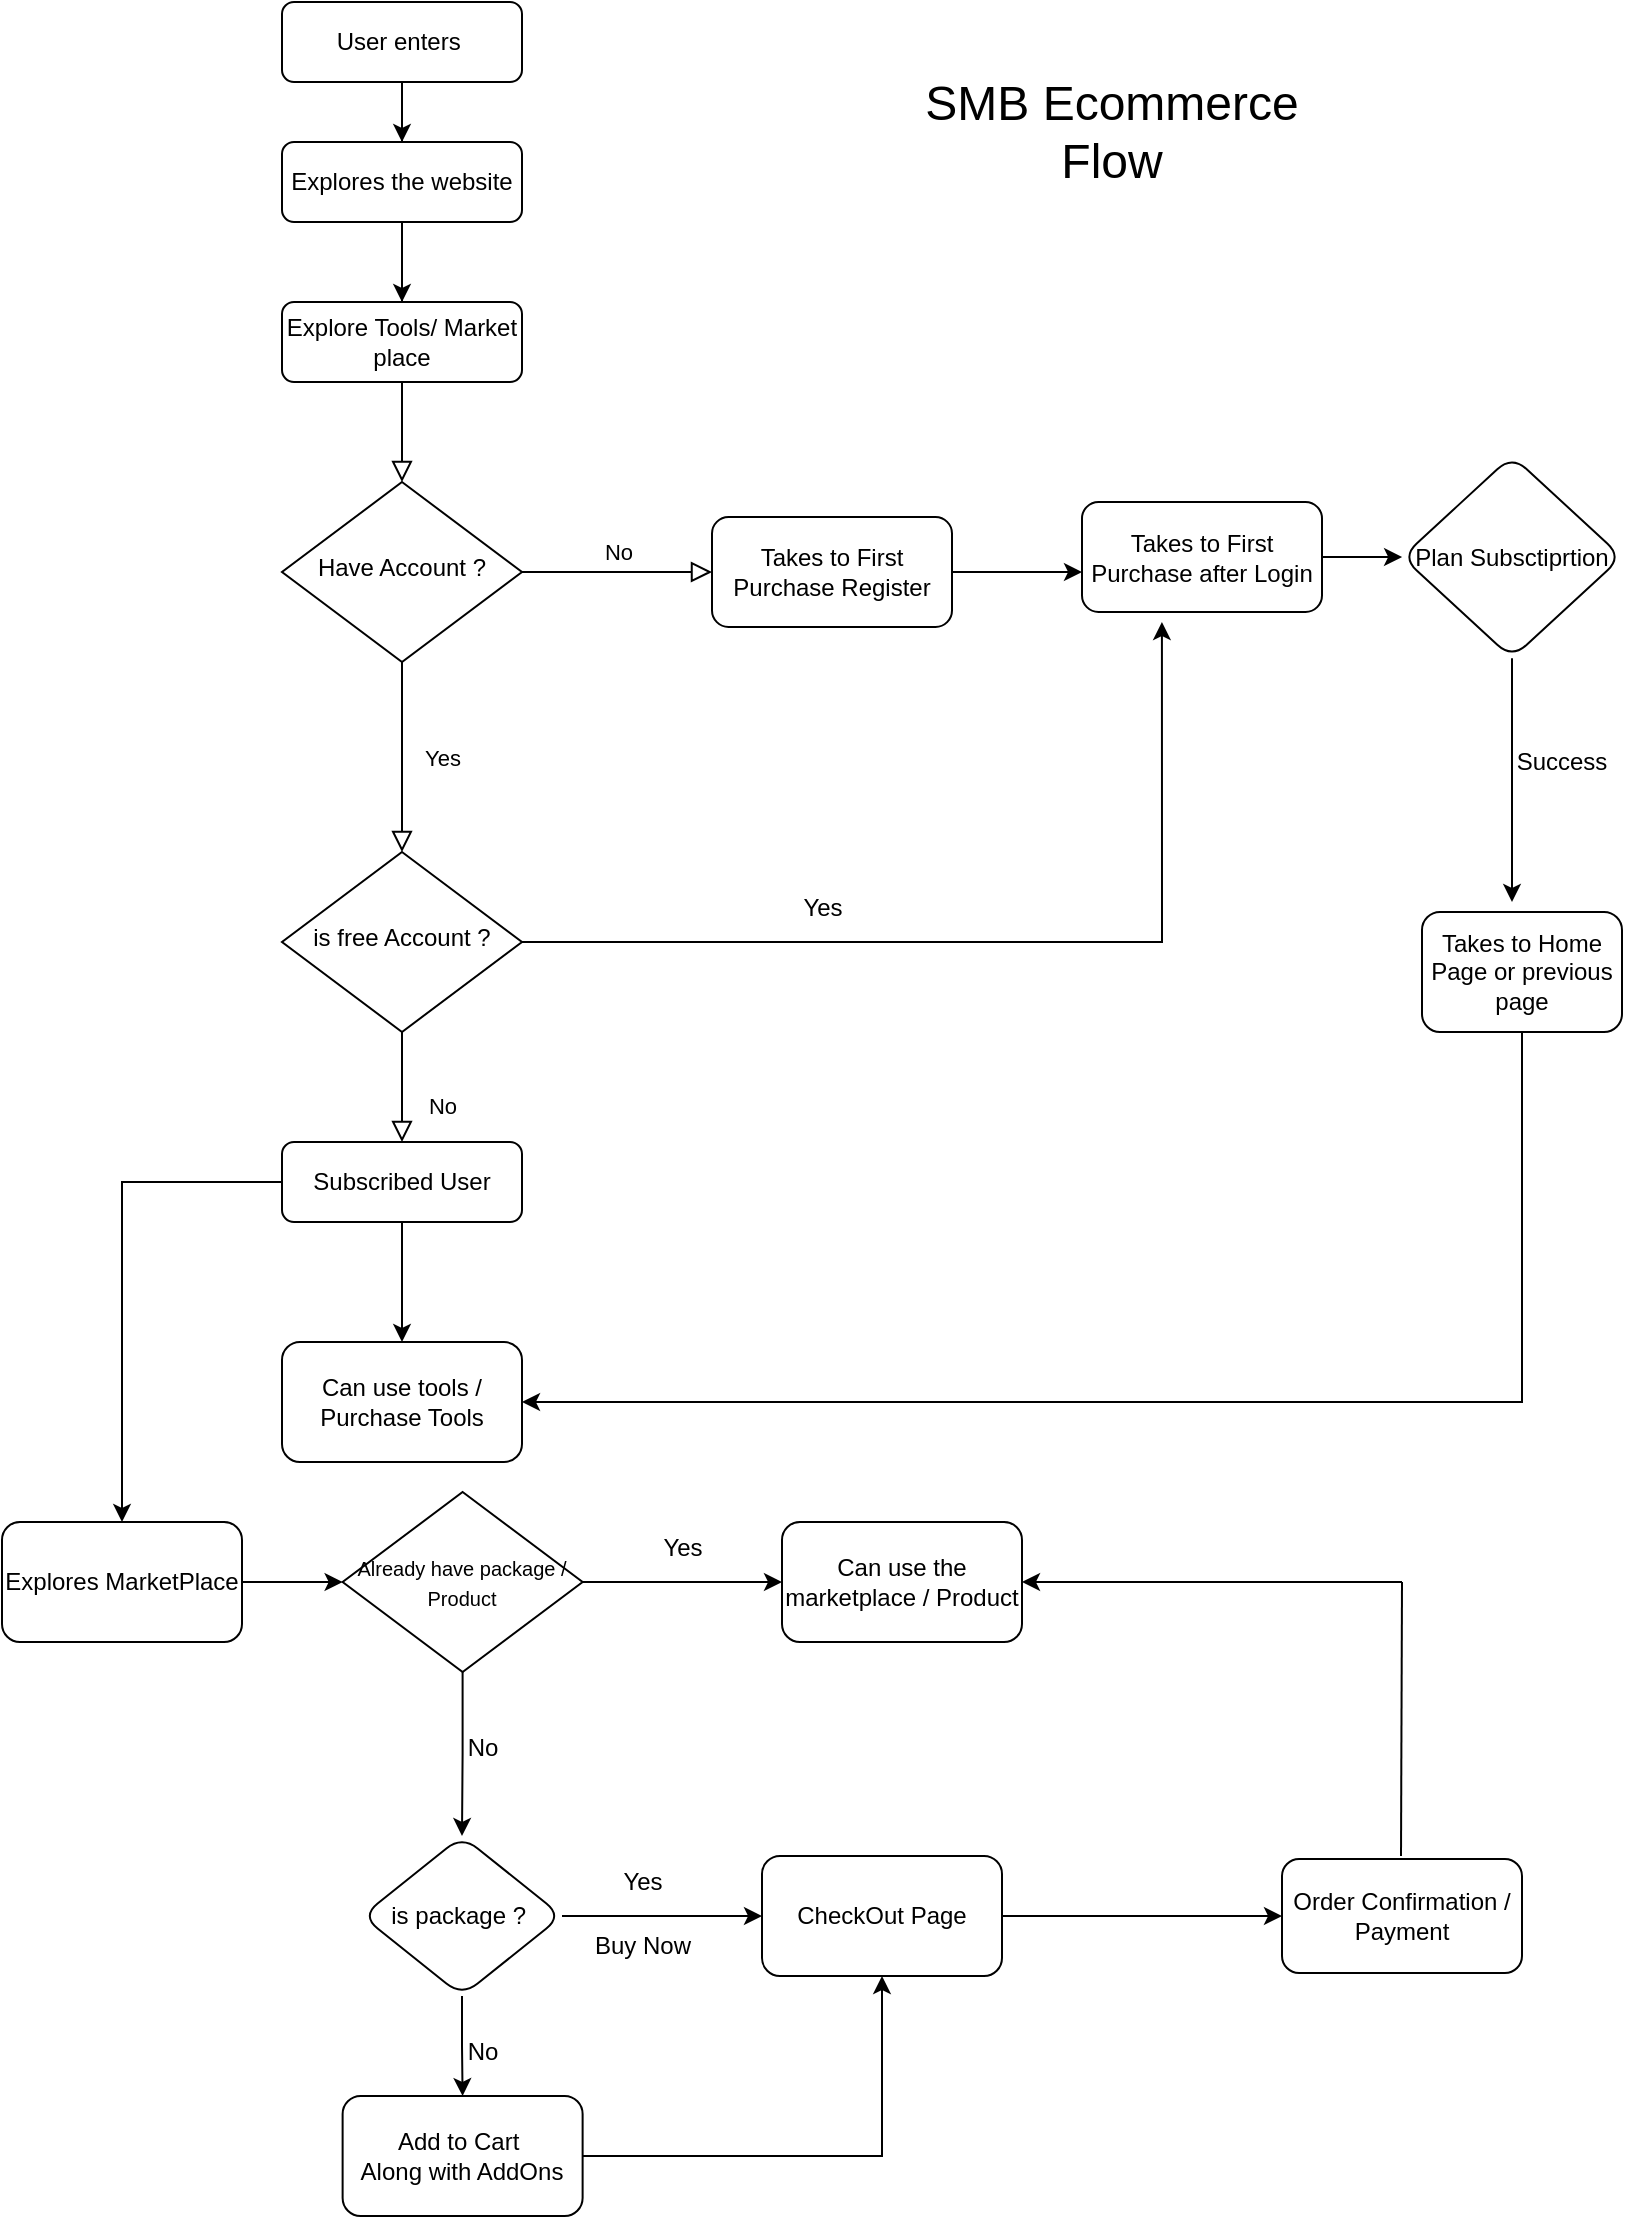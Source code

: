 <mxfile version="24.8.6">
  <diagram id="C5RBs43oDa-KdzZeNtuy" name="Page-1">
    <mxGraphModel dx="1434" dy="746" grid="1" gridSize="10" guides="1" tooltips="1" connect="1" arrows="1" fold="1" page="1" pageScale="1" pageWidth="827" pageHeight="1169" math="0" shadow="0">
      <root>
        <mxCell id="WIyWlLk6GJQsqaUBKTNV-0" />
        <mxCell id="WIyWlLk6GJQsqaUBKTNV-1" parent="WIyWlLk6GJQsqaUBKTNV-0" />
        <mxCell id="WIyWlLk6GJQsqaUBKTNV-2" value="" style="rounded=0;html=1;jettySize=auto;orthogonalLoop=1;fontSize=11;endArrow=block;endFill=0;endSize=8;strokeWidth=1;shadow=0;labelBackgroundColor=none;edgeStyle=orthogonalEdgeStyle;" parent="WIyWlLk6GJQsqaUBKTNV-1" source="WIyWlLk6GJQsqaUBKTNV-3" target="WIyWlLk6GJQsqaUBKTNV-6" edge="1">
          <mxGeometry relative="1" as="geometry" />
        </mxCell>
        <mxCell id="iomXLrxSrQIqFRzStOGy-3" style="edgeStyle=orthogonalEdgeStyle;rounded=0;orthogonalLoop=1;jettySize=auto;html=1;entryX=0.5;entryY=0;entryDx=0;entryDy=0;" parent="WIyWlLk6GJQsqaUBKTNV-1" source="WIyWlLk6GJQsqaUBKTNV-3" target="iomXLrxSrQIqFRzStOGy-0" edge="1">
          <mxGeometry relative="1" as="geometry" />
        </mxCell>
        <mxCell id="WIyWlLk6GJQsqaUBKTNV-3" value="User enters&amp;nbsp;" style="rounded=1;whiteSpace=wrap;html=1;fontSize=12;glass=0;strokeWidth=1;shadow=0;" parent="WIyWlLk6GJQsqaUBKTNV-1" vertex="1">
          <mxGeometry x="160" y="20" width="120" height="40" as="geometry" />
        </mxCell>
        <mxCell id="WIyWlLk6GJQsqaUBKTNV-4" value="Yes" style="rounded=0;html=1;jettySize=auto;orthogonalLoop=1;fontSize=11;endArrow=block;endFill=0;endSize=8;strokeWidth=1;shadow=0;labelBackgroundColor=none;edgeStyle=orthogonalEdgeStyle;" parent="WIyWlLk6GJQsqaUBKTNV-1" source="WIyWlLk6GJQsqaUBKTNV-6" target="WIyWlLk6GJQsqaUBKTNV-10" edge="1">
          <mxGeometry y="20" relative="1" as="geometry">
            <mxPoint as="offset" />
          </mxGeometry>
        </mxCell>
        <mxCell id="WIyWlLk6GJQsqaUBKTNV-5" value="No" style="edgeStyle=orthogonalEdgeStyle;rounded=0;html=1;jettySize=auto;orthogonalLoop=1;fontSize=11;endArrow=block;endFill=0;endSize=8;strokeWidth=1;shadow=0;labelBackgroundColor=none;" parent="WIyWlLk6GJQsqaUBKTNV-1" source="WIyWlLk6GJQsqaUBKTNV-6" target="WIyWlLk6GJQsqaUBKTNV-7" edge="1">
          <mxGeometry y="10" relative="1" as="geometry">
            <mxPoint as="offset" />
          </mxGeometry>
        </mxCell>
        <mxCell id="WIyWlLk6GJQsqaUBKTNV-6" value="Have Account ?" style="rhombus;whiteSpace=wrap;html=1;shadow=0;fontFamily=Helvetica;fontSize=12;align=center;strokeWidth=1;spacing=6;spacingTop=-4;" parent="WIyWlLk6GJQsqaUBKTNV-1" vertex="1">
          <mxGeometry x="160" y="260" width="120" height="90" as="geometry" />
        </mxCell>
        <mxCell id="iomXLrxSrQIqFRzStOGy-5" style="edgeStyle=orthogonalEdgeStyle;rounded=0;orthogonalLoop=1;jettySize=auto;html=1;" parent="WIyWlLk6GJQsqaUBKTNV-1" source="WIyWlLk6GJQsqaUBKTNV-7" edge="1">
          <mxGeometry relative="1" as="geometry">
            <mxPoint x="560" y="305" as="targetPoint" />
          </mxGeometry>
        </mxCell>
        <mxCell id="WIyWlLk6GJQsqaUBKTNV-7" value="Takes to First Purchase Register" style="rounded=1;whiteSpace=wrap;html=1;fontSize=12;glass=0;strokeWidth=1;shadow=0;" parent="WIyWlLk6GJQsqaUBKTNV-1" vertex="1">
          <mxGeometry x="375" y="277.5" width="120" height="55" as="geometry" />
        </mxCell>
        <mxCell id="WIyWlLk6GJQsqaUBKTNV-8" value="No" style="rounded=0;html=1;jettySize=auto;orthogonalLoop=1;fontSize=11;endArrow=block;endFill=0;endSize=8;strokeWidth=1;shadow=0;labelBackgroundColor=none;edgeStyle=orthogonalEdgeStyle;" parent="WIyWlLk6GJQsqaUBKTNV-1" source="WIyWlLk6GJQsqaUBKTNV-10" target="WIyWlLk6GJQsqaUBKTNV-11" edge="1">
          <mxGeometry x="0.333" y="20" relative="1" as="geometry">
            <mxPoint as="offset" />
          </mxGeometry>
        </mxCell>
        <mxCell id="WIyWlLk6GJQsqaUBKTNV-10" value="is free Account ?" style="rhombus;whiteSpace=wrap;html=1;shadow=0;fontFamily=Helvetica;fontSize=12;align=center;strokeWidth=1;spacing=6;spacingTop=-4;" parent="WIyWlLk6GJQsqaUBKTNV-1" vertex="1">
          <mxGeometry x="160" y="445" width="120" height="90" as="geometry" />
        </mxCell>
        <mxCell id="iomXLrxSrQIqFRzStOGy-10" style="edgeStyle=orthogonalEdgeStyle;rounded=0;orthogonalLoop=1;jettySize=auto;html=1;" parent="WIyWlLk6GJQsqaUBKTNV-1" source="WIyWlLk6GJQsqaUBKTNV-11" target="iomXLrxSrQIqFRzStOGy-11" edge="1">
          <mxGeometry relative="1" as="geometry">
            <mxPoint x="220" y="720" as="targetPoint" />
          </mxGeometry>
        </mxCell>
        <mxCell id="iomXLrxSrQIqFRzStOGy-14" style="edgeStyle=orthogonalEdgeStyle;rounded=0;orthogonalLoop=1;jettySize=auto;html=1;" parent="WIyWlLk6GJQsqaUBKTNV-1" source="WIyWlLk6GJQsqaUBKTNV-11" target="iomXLrxSrQIqFRzStOGy-15" edge="1">
          <mxGeometry relative="1" as="geometry">
            <mxPoint x="80" y="810" as="targetPoint" />
          </mxGeometry>
        </mxCell>
        <mxCell id="WIyWlLk6GJQsqaUBKTNV-11" value="Subscribed User" style="rounded=1;whiteSpace=wrap;html=1;fontSize=12;glass=0;strokeWidth=1;shadow=0;" parent="WIyWlLk6GJQsqaUBKTNV-1" vertex="1">
          <mxGeometry x="160" y="590" width="120" height="40" as="geometry" />
        </mxCell>
        <mxCell id="iomXLrxSrQIqFRzStOGy-4" style="edgeStyle=orthogonalEdgeStyle;rounded=0;orthogonalLoop=1;jettySize=auto;html=1;" parent="WIyWlLk6GJQsqaUBKTNV-1" source="iomXLrxSrQIqFRzStOGy-0" edge="1">
          <mxGeometry relative="1" as="geometry">
            <mxPoint x="220" y="170" as="targetPoint" />
          </mxGeometry>
        </mxCell>
        <mxCell id="iomXLrxSrQIqFRzStOGy-0" value="Explores the website" style="rounded=1;whiteSpace=wrap;html=1;fontSize=12;glass=0;strokeWidth=1;shadow=0;" parent="WIyWlLk6GJQsqaUBKTNV-1" vertex="1">
          <mxGeometry x="160" y="90" width="120" height="40" as="geometry" />
        </mxCell>
        <mxCell id="iomXLrxSrQIqFRzStOGy-1" value="Explore Tools/ Market place" style="rounded=1;whiteSpace=wrap;html=1;fontSize=12;glass=0;strokeWidth=1;shadow=0;" parent="WIyWlLk6GJQsqaUBKTNV-1" vertex="1">
          <mxGeometry x="160" y="170" width="120" height="40" as="geometry" />
        </mxCell>
        <mxCell id="iomXLrxSrQIqFRzStOGy-13" style="edgeStyle=orthogonalEdgeStyle;rounded=0;orthogonalLoop=1;jettySize=auto;html=1;entryX=1;entryY=0.5;entryDx=0;entryDy=0;" parent="WIyWlLk6GJQsqaUBKTNV-1" target="iomXLrxSrQIqFRzStOGy-11" edge="1">
          <mxGeometry relative="1" as="geometry">
            <mxPoint x="290" y="720" as="targetPoint" />
            <Array as="points">
              <mxPoint x="780" y="720" />
            </Array>
            <mxPoint x="780" y="535" as="sourcePoint" />
          </mxGeometry>
        </mxCell>
        <mxCell id="iomXLrxSrQIqFRzStOGy-8" value="Takes to Home Page or previous page" style="rounded=1;whiteSpace=wrap;html=1;" parent="WIyWlLk6GJQsqaUBKTNV-1" vertex="1">
          <mxGeometry x="730" y="475" width="100" height="60" as="geometry" />
        </mxCell>
        <mxCell id="iomXLrxSrQIqFRzStOGy-9" value="Success" style="text;html=1;align=center;verticalAlign=middle;whiteSpace=wrap;rounded=0;" parent="WIyWlLk6GJQsqaUBKTNV-1" vertex="1">
          <mxGeometry x="780" y="390" width="40" height="20" as="geometry" />
        </mxCell>
        <mxCell id="iomXLrxSrQIqFRzStOGy-11" value="Can use tools / Purchase Tools" style="rounded=1;whiteSpace=wrap;html=1;" parent="WIyWlLk6GJQsqaUBKTNV-1" vertex="1">
          <mxGeometry x="160" y="690" width="120" height="60" as="geometry" />
        </mxCell>
        <mxCell id="iomXLrxSrQIqFRzStOGy-15" value="Explores MarketPlace" style="rounded=1;whiteSpace=wrap;html=1;" parent="WIyWlLk6GJQsqaUBKTNV-1" vertex="1">
          <mxGeometry x="20" y="780" width="120" height="60" as="geometry" />
        </mxCell>
        <mxCell id="iomXLrxSrQIqFRzStOGy-18" style="edgeStyle=orthogonalEdgeStyle;rounded=0;orthogonalLoop=1;jettySize=auto;html=1;exitX=0.5;exitY=1;exitDx=0;exitDy=0;" parent="WIyWlLk6GJQsqaUBKTNV-1" source="iomXLrxSrQIqFRzStOGy-16" target="iomXLrxSrQIqFRzStOGy-20" edge="1">
          <mxGeometry relative="1" as="geometry">
            <mxPoint x="250.31" y="1097.0" as="targetPoint" />
          </mxGeometry>
        </mxCell>
        <mxCell id="iomXLrxSrQIqFRzStOGy-21" style="edgeStyle=orthogonalEdgeStyle;rounded=0;orthogonalLoop=1;jettySize=auto;html=1;" parent="WIyWlLk6GJQsqaUBKTNV-1" source="iomXLrxSrQIqFRzStOGy-16" edge="1">
          <mxGeometry relative="1" as="geometry">
            <mxPoint x="400.0" y="977" as="targetPoint" />
          </mxGeometry>
        </mxCell>
        <mxCell id="iomXLrxSrQIqFRzStOGy-16" value="is package ?&amp;nbsp;" style="rhombus;whiteSpace=wrap;html=1;rounded=1;" parent="WIyWlLk6GJQsqaUBKTNV-1" vertex="1">
          <mxGeometry x="200" y="937" width="100" height="80" as="geometry" />
        </mxCell>
        <mxCell id="iomXLrxSrQIqFRzStOGy-19" value="No" style="text;html=1;align=center;verticalAlign=middle;resizable=0;points=[];autosize=1;strokeColor=none;fillColor=none;" parent="WIyWlLk6GJQsqaUBKTNV-1" vertex="1">
          <mxGeometry x="240" y="1030" width="40" height="30" as="geometry" />
        </mxCell>
        <mxCell id="iomXLrxSrQIqFRzStOGy-25" style="edgeStyle=orthogonalEdgeStyle;rounded=0;orthogonalLoop=1;jettySize=auto;html=1;entryX=0.5;entryY=1;entryDx=0;entryDy=0;" parent="WIyWlLk6GJQsqaUBKTNV-1" source="iomXLrxSrQIqFRzStOGy-20" target="iomXLrxSrQIqFRzStOGy-24" edge="1">
          <mxGeometry relative="1" as="geometry">
            <mxPoint x="460" y="1017.0" as="targetPoint" />
          </mxGeometry>
        </mxCell>
        <mxCell id="iomXLrxSrQIqFRzStOGy-20" value="Add to Cart&amp;nbsp;&lt;div&gt;Along with AddOns&lt;/div&gt;" style="rounded=1;whiteSpace=wrap;html=1;" parent="WIyWlLk6GJQsqaUBKTNV-1" vertex="1">
          <mxGeometry x="190.31" y="1067.0" width="120" height="60" as="geometry" />
        </mxCell>
        <mxCell id="iomXLrxSrQIqFRzStOGy-22" value="Yes" style="text;html=1;align=center;verticalAlign=middle;resizable=0;points=[];autosize=1;strokeColor=none;fillColor=none;" parent="WIyWlLk6GJQsqaUBKTNV-1" vertex="1">
          <mxGeometry x="320" y="945" width="40" height="30" as="geometry" />
        </mxCell>
        <mxCell id="iomXLrxSrQIqFRzStOGy-23" value="Buy Now" style="text;html=1;align=center;verticalAlign=middle;resizable=0;points=[];autosize=1;strokeColor=none;fillColor=none;" parent="WIyWlLk6GJQsqaUBKTNV-1" vertex="1">
          <mxGeometry x="305" y="977" width="70" height="30" as="geometry" />
        </mxCell>
        <mxCell id="iomXLrxSrQIqFRzStOGy-26" style="edgeStyle=orthogonalEdgeStyle;rounded=0;orthogonalLoop=1;jettySize=auto;html=1;" parent="WIyWlLk6GJQsqaUBKTNV-1" source="iomXLrxSrQIqFRzStOGy-24" target="iomXLrxSrQIqFRzStOGy-27" edge="1">
          <mxGeometry relative="1" as="geometry">
            <mxPoint x="620" y="977" as="targetPoint" />
          </mxGeometry>
        </mxCell>
        <mxCell id="iomXLrxSrQIqFRzStOGy-24" value="CheckOut Page" style="rounded=1;whiteSpace=wrap;html=1;" parent="WIyWlLk6GJQsqaUBKTNV-1" vertex="1">
          <mxGeometry x="400" y="947" width="120" height="60" as="geometry" />
        </mxCell>
        <mxCell id="iomXLrxSrQIqFRzStOGy-27" value="Order Confirmation / Payment" style="rounded=1;whiteSpace=wrap;html=1;" parent="WIyWlLk6GJQsqaUBKTNV-1" vertex="1">
          <mxGeometry x="660" y="948.5" width="120" height="57" as="geometry" />
        </mxCell>
        <mxCell id="iomXLrxSrQIqFRzStOGy-31" value="" style="edgeStyle=orthogonalEdgeStyle;rounded=0;orthogonalLoop=1;jettySize=auto;html=1;" parent="WIyWlLk6GJQsqaUBKTNV-1" source="iomXLrxSrQIqFRzStOGy-15" target="iomXLrxSrQIqFRzStOGy-30" edge="1">
          <mxGeometry relative="1" as="geometry">
            <mxPoint x="140" y="810" as="sourcePoint" />
            <mxPoint x="242" y="901" as="targetPoint" />
          </mxGeometry>
        </mxCell>
        <mxCell id="iomXLrxSrQIqFRzStOGy-32" style="edgeStyle=orthogonalEdgeStyle;rounded=0;orthogonalLoop=1;jettySize=auto;html=1;entryX=0.5;entryY=0;entryDx=0;entryDy=0;" parent="WIyWlLk6GJQsqaUBKTNV-1" source="iomXLrxSrQIqFRzStOGy-30" target="iomXLrxSrQIqFRzStOGy-16" edge="1">
          <mxGeometry relative="1" as="geometry" />
        </mxCell>
        <mxCell id="iomXLrxSrQIqFRzStOGy-33" style="edgeStyle=orthogonalEdgeStyle;rounded=0;orthogonalLoop=1;jettySize=auto;html=1;exitX=1;exitY=0.5;exitDx=0;exitDy=0;" parent="WIyWlLk6GJQsqaUBKTNV-1" source="iomXLrxSrQIqFRzStOGy-30" target="iomXLrxSrQIqFRzStOGy-34" edge="1">
          <mxGeometry relative="1" as="geometry">
            <mxPoint x="470" y="810" as="targetPoint" />
          </mxGeometry>
        </mxCell>
        <mxCell id="iomXLrxSrQIqFRzStOGy-30" value="&lt;font style=&quot;font-size: 10px;&quot;&gt;Already have package / Product&lt;/font&gt;" style="rhombus;whiteSpace=wrap;html=1;" parent="WIyWlLk6GJQsqaUBKTNV-1" vertex="1">
          <mxGeometry x="190.31" y="765" width="120" height="90" as="geometry" />
        </mxCell>
        <mxCell id="iomXLrxSrQIqFRzStOGy-34" value="Can use the marketplace / Product" style="rounded=1;whiteSpace=wrap;html=1;" parent="WIyWlLk6GJQsqaUBKTNV-1" vertex="1">
          <mxGeometry x="410" y="780" width="120" height="60" as="geometry" />
        </mxCell>
        <mxCell id="iomXLrxSrQIqFRzStOGy-37" value="" style="endArrow=none;html=1;rounded=0;" parent="WIyWlLk6GJQsqaUBKTNV-1" edge="1">
          <mxGeometry width="50" height="50" relative="1" as="geometry">
            <mxPoint x="719.5" y="947" as="sourcePoint" />
            <mxPoint x="720" y="810" as="targetPoint" />
          </mxGeometry>
        </mxCell>
        <mxCell id="iomXLrxSrQIqFRzStOGy-38" value="" style="endArrow=classic;html=1;rounded=0;entryX=1;entryY=0.5;entryDx=0;entryDy=0;" parent="WIyWlLk6GJQsqaUBKTNV-1" target="iomXLrxSrQIqFRzStOGy-34" edge="1">
          <mxGeometry width="50" height="50" relative="1" as="geometry">
            <mxPoint x="720" y="810" as="sourcePoint" />
            <mxPoint x="520" y="850" as="targetPoint" />
          </mxGeometry>
        </mxCell>
        <mxCell id="PEYHtC0rJOpb8b9hRPOF-4" value="" style="edgeStyle=orthogonalEdgeStyle;rounded=0;orthogonalLoop=1;jettySize=auto;html=1;" edge="1" parent="WIyWlLk6GJQsqaUBKTNV-1" source="PEYHtC0rJOpb8b9hRPOF-0" target="PEYHtC0rJOpb8b9hRPOF-3">
          <mxGeometry relative="1" as="geometry" />
        </mxCell>
        <mxCell id="PEYHtC0rJOpb8b9hRPOF-0" value="Takes to First Purchase after Login" style="rounded=1;whiteSpace=wrap;html=1;fontSize=12;glass=0;strokeWidth=1;shadow=0;" vertex="1" parent="WIyWlLk6GJQsqaUBKTNV-1">
          <mxGeometry x="560" y="270" width="120" height="55" as="geometry" />
        </mxCell>
        <mxCell id="PEYHtC0rJOpb8b9hRPOF-1" style="edgeStyle=orthogonalEdgeStyle;rounded=0;orthogonalLoop=1;jettySize=auto;html=1;entryX=0.333;entryY=1.091;entryDx=0;entryDy=0;entryPerimeter=0;" edge="1" parent="WIyWlLk6GJQsqaUBKTNV-1" source="WIyWlLk6GJQsqaUBKTNV-10" target="PEYHtC0rJOpb8b9hRPOF-0">
          <mxGeometry relative="1" as="geometry" />
        </mxCell>
        <mxCell id="PEYHtC0rJOpb8b9hRPOF-2" value="Yes" style="text;html=1;align=center;verticalAlign=middle;resizable=0;points=[];autosize=1;strokeColor=none;fillColor=none;" vertex="1" parent="WIyWlLk6GJQsqaUBKTNV-1">
          <mxGeometry x="410" y="458" width="40" height="30" as="geometry" />
        </mxCell>
        <mxCell id="PEYHtC0rJOpb8b9hRPOF-6" style="edgeStyle=orthogonalEdgeStyle;rounded=0;orthogonalLoop=1;jettySize=auto;html=1;" edge="1" parent="WIyWlLk6GJQsqaUBKTNV-1" source="PEYHtC0rJOpb8b9hRPOF-3">
          <mxGeometry relative="1" as="geometry">
            <mxPoint x="775" y="470" as="targetPoint" />
          </mxGeometry>
        </mxCell>
        <mxCell id="PEYHtC0rJOpb8b9hRPOF-3" value="Plan Subsctiprtion" style="rhombus;whiteSpace=wrap;html=1;rounded=1;glass=0;strokeWidth=1;shadow=0;" vertex="1" parent="WIyWlLk6GJQsqaUBKTNV-1">
          <mxGeometry x="720" y="246.88" width="110" height="101.25" as="geometry" />
        </mxCell>
        <mxCell id="PEYHtC0rJOpb8b9hRPOF-7" value="&lt;font style=&quot;font-size: 24px;&quot;&gt;SMB Ecommerce Flow&lt;/font&gt;" style="text;html=1;align=center;verticalAlign=middle;whiteSpace=wrap;rounded=0;" vertex="1" parent="WIyWlLk6GJQsqaUBKTNV-1">
          <mxGeometry x="460" y="50" width="230" height="70" as="geometry" />
        </mxCell>
        <mxCell id="PEYHtC0rJOpb8b9hRPOF-8" value="Yes" style="text;html=1;align=center;verticalAlign=middle;resizable=0;points=[];autosize=1;strokeColor=none;fillColor=none;" vertex="1" parent="WIyWlLk6GJQsqaUBKTNV-1">
          <mxGeometry x="340" y="778" width="40" height="30" as="geometry" />
        </mxCell>
        <mxCell id="PEYHtC0rJOpb8b9hRPOF-9" value="No" style="text;html=1;align=center;verticalAlign=middle;resizable=0;points=[];autosize=1;strokeColor=none;fillColor=none;" vertex="1" parent="WIyWlLk6GJQsqaUBKTNV-1">
          <mxGeometry x="240" y="878" width="40" height="30" as="geometry" />
        </mxCell>
      </root>
    </mxGraphModel>
  </diagram>
</mxfile>
